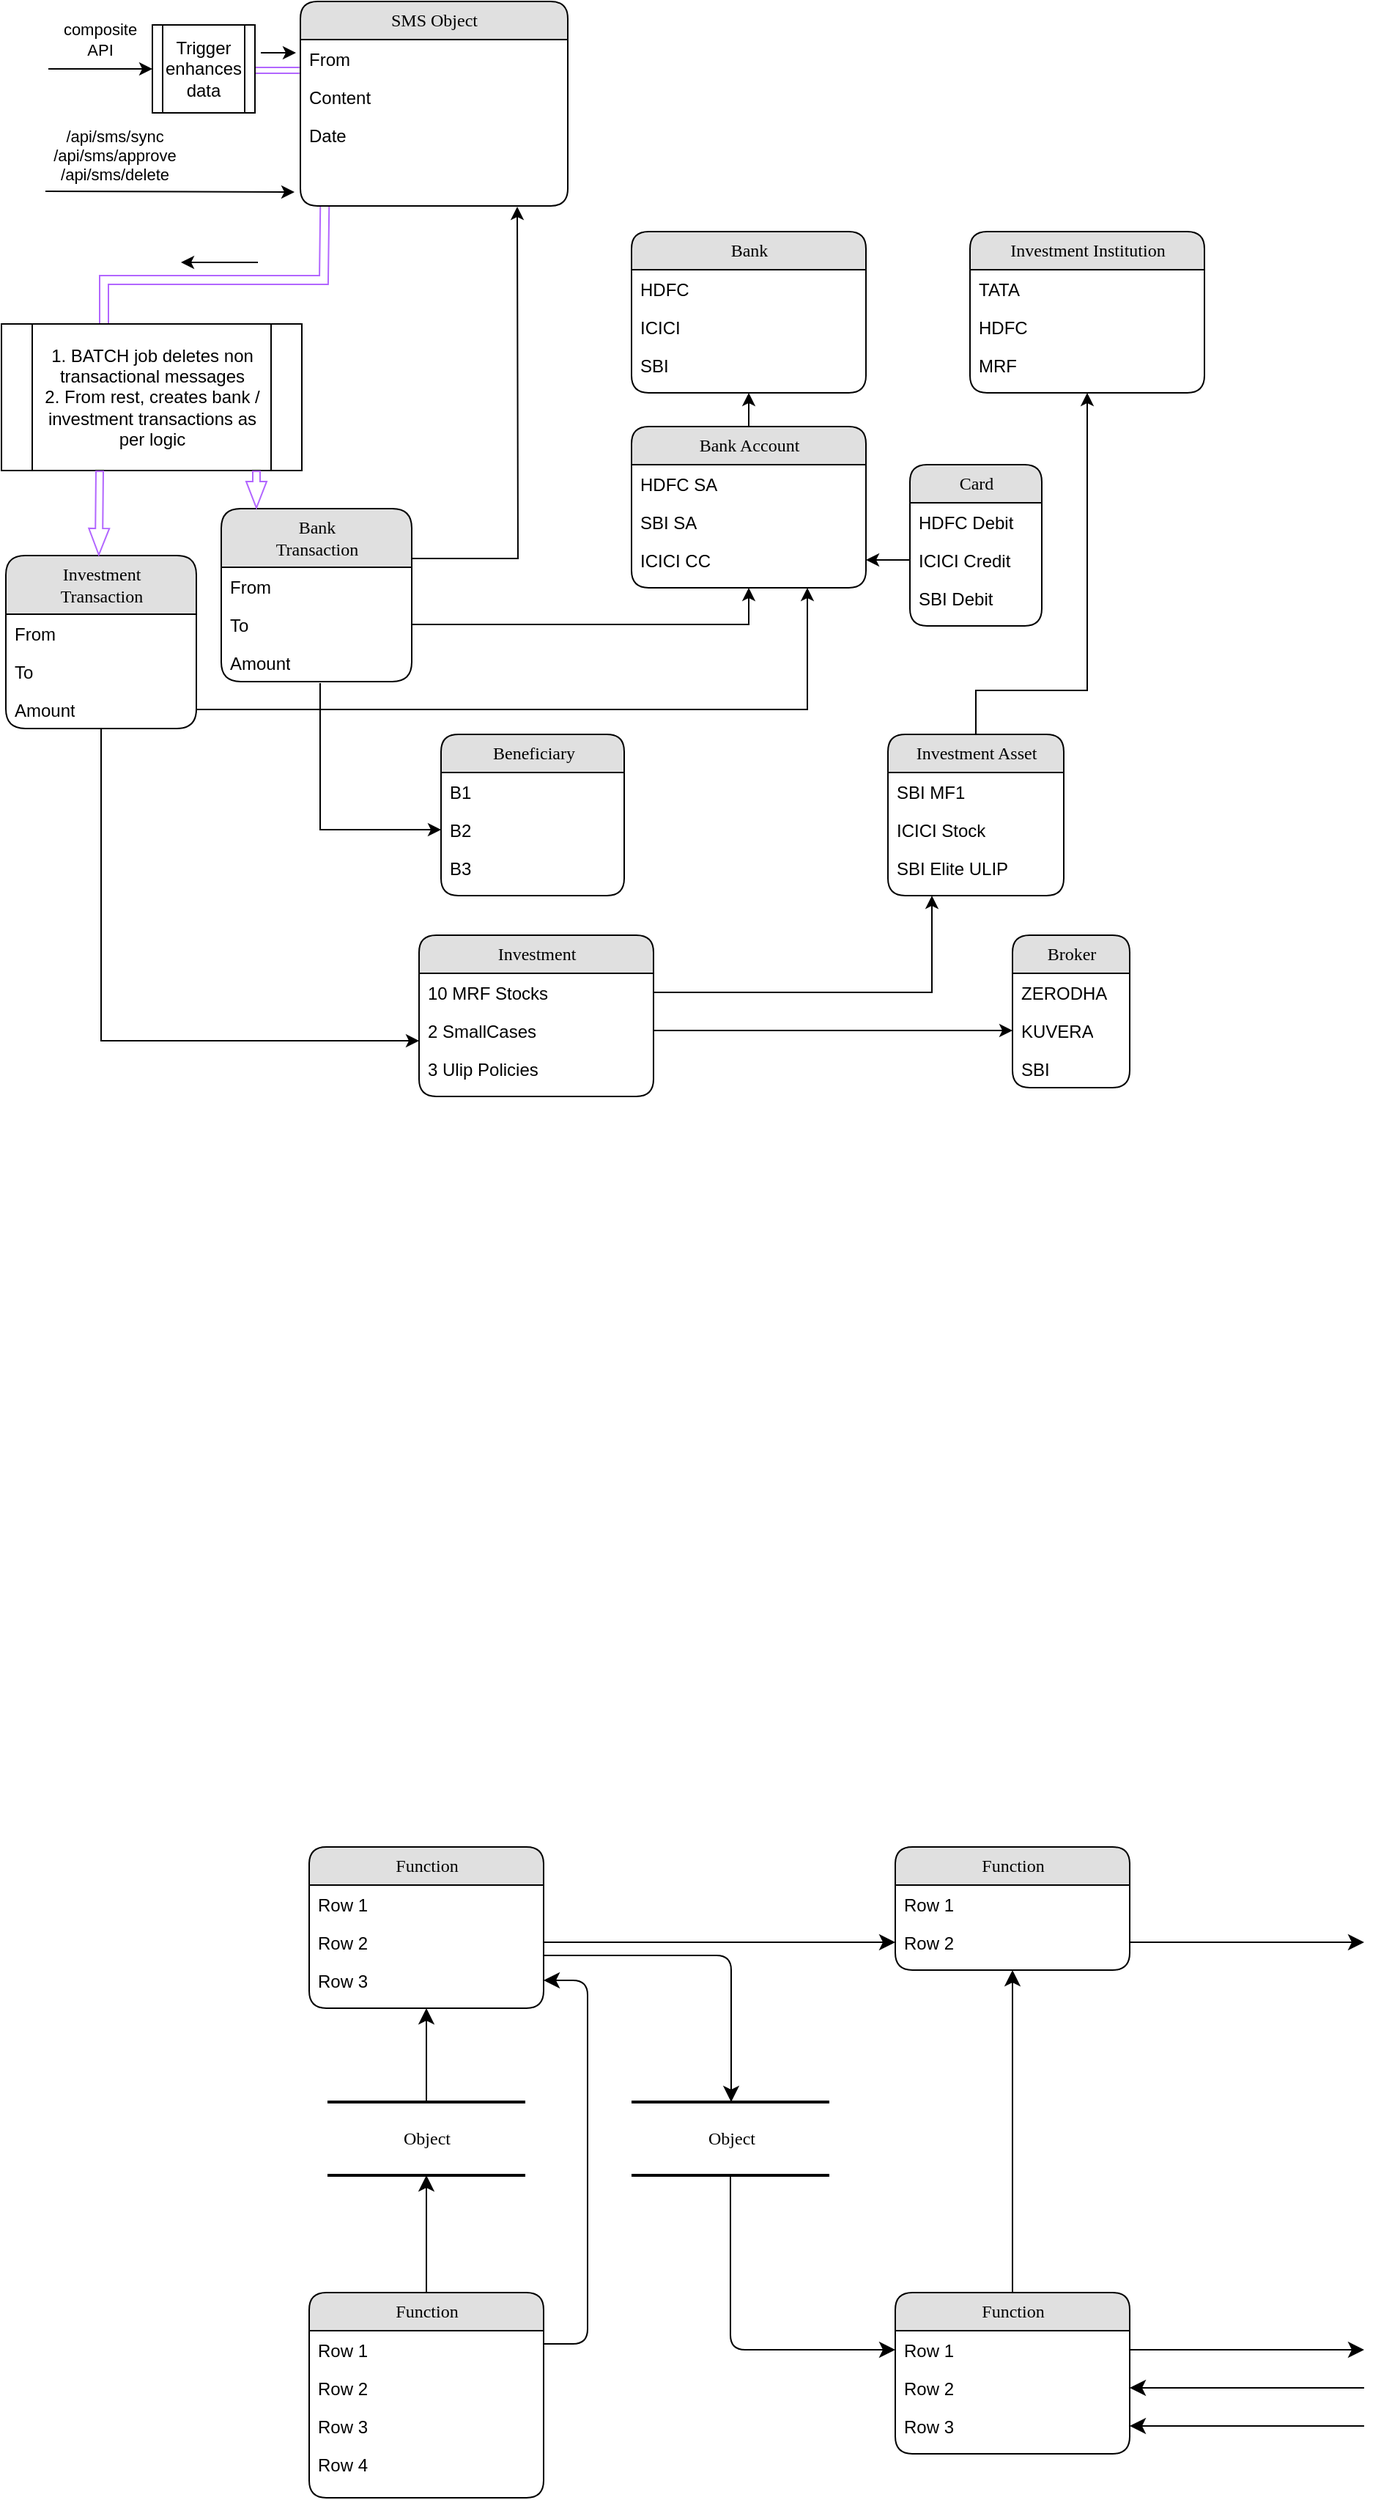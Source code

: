 <mxfile version="22.1.7" type="device">
  <diagram name="Page-1" id="5d7acffa-a066-3a61-03fe-96351882024d">
    <mxGraphModel dx="1224" dy="625" grid="1" gridSize="10" guides="1" tooltips="1" connect="1" arrows="1" fold="1" page="1" pageScale="1" pageWidth="1100" pageHeight="850" background="#ffffff" math="0" shadow="0">
      <root>
        <mxCell id="0" />
        <mxCell id="1" parent="0" />
        <mxCell id="iG0lYLwLttLxc5_DRKWT-258" style="edgeStyle=orthogonalEdgeStyle;rounded=0;orthogonalLoop=1;jettySize=auto;html=1;exitX=1.004;exitY=-0.231;exitDx=0;exitDy=0;exitPerimeter=0;" edge="1" parent="1" source="iG0lYLwLttLxc5_DRKWT-267">
          <mxGeometry relative="1" as="geometry">
            <mxPoint x="362" y="200" as="targetPoint" />
            <mxPoint x="267.5" y="420" as="sourcePoint" />
          </mxGeometry>
        </mxCell>
        <mxCell id="iG0lYLwLttLxc5_DRKWT-256" style="edgeStyle=orthogonalEdgeStyle;rounded=0;orthogonalLoop=1;jettySize=auto;html=1;exitX=0.5;exitY=0;exitDx=0;exitDy=0;entryX=0.5;entryY=1;entryDx=0;entryDy=0;" edge="1" parent="1" source="iG0lYLwLttLxc5_DRKWT-13" target="iG0lYLwLttLxc5_DRKWT-147">
          <mxGeometry relative="1" as="geometry">
            <Array as="points">
              <mxPoint x="675" y="530" />
              <mxPoint x="751" y="530" />
            </Array>
          </mxGeometry>
        </mxCell>
        <mxCell id="iG0lYLwLttLxc5_DRKWT-13" value="Investment Asset" style="swimlane;html=1;fontStyle=0;childLayout=stackLayout;horizontal=1;startSize=26;fillColor=#e0e0e0;horizontalStack=0;resizeParent=1;resizeLast=0;collapsible=1;marginBottom=0;swimlaneFillColor=#ffffff;align=center;rounded=1;shadow=0;comic=0;labelBackgroundColor=none;strokeWidth=1;fontFamily=Verdana;fontSize=12" vertex="1" parent="1">
          <mxGeometry x="615" y="560" width="120" height="110" as="geometry" />
        </mxCell>
        <mxCell id="iG0lYLwLttLxc5_DRKWT-14" value="SBI MF1" style="text;html=1;strokeColor=none;fillColor=none;spacingLeft=4;spacingRight=4;whiteSpace=wrap;overflow=hidden;rotatable=0;points=[[0,0.5],[1,0.5]];portConstraint=eastwest;" vertex="1" parent="iG0lYLwLttLxc5_DRKWT-13">
          <mxGeometry y="26" width="120" height="26" as="geometry" />
        </mxCell>
        <mxCell id="iG0lYLwLttLxc5_DRKWT-15" value="ICICI Stock" style="text;html=1;strokeColor=none;fillColor=none;spacingLeft=4;spacingRight=4;whiteSpace=wrap;overflow=hidden;rotatable=0;points=[[0,0.5],[1,0.5]];portConstraint=eastwest;" vertex="1" parent="iG0lYLwLttLxc5_DRKWT-13">
          <mxGeometry y="52" width="120" height="26" as="geometry" />
        </mxCell>
        <mxCell id="iG0lYLwLttLxc5_DRKWT-16" value="SBI Elite ULIP" style="text;html=1;strokeColor=none;fillColor=none;spacingLeft=4;spacingRight=4;whiteSpace=wrap;overflow=hidden;rotatable=0;points=[[0,0.5],[1,0.5]];portConstraint=eastwest;" vertex="1" parent="iG0lYLwLttLxc5_DRKWT-13">
          <mxGeometry y="78" width="120" height="26" as="geometry" />
        </mxCell>
        <mxCell id="iG0lYLwLttLxc5_DRKWT-17" value="Object" style="html=1;rounded=0;shadow=0;comic=0;labelBackgroundColor=none;strokeWidth=2;fontFamily=Verdana;fontSize=12;align=center;shape=mxgraph.ios7ui.horLines;" vertex="1" parent="1">
          <mxGeometry x="232.5" y="1493" width="135" height="50" as="geometry" />
        </mxCell>
        <mxCell id="iG0lYLwLttLxc5_DRKWT-18" value="Function" style="swimlane;html=1;fontStyle=0;childLayout=stackLayout;horizontal=1;startSize=26;fillColor=#e0e0e0;horizontalStack=0;resizeParent=1;resizeLast=0;collapsible=1;marginBottom=0;swimlaneFillColor=#ffffff;align=center;rounded=1;shadow=0;comic=0;labelBackgroundColor=none;strokeWidth=1;fontFamily=Verdana;fontSize=12" vertex="1" parent="1">
          <mxGeometry x="220" y="1319" width="160" height="110" as="geometry" />
        </mxCell>
        <mxCell id="iG0lYLwLttLxc5_DRKWT-19" value="Row 1" style="text;html=1;strokeColor=none;fillColor=none;spacingLeft=4;spacingRight=4;whiteSpace=wrap;overflow=hidden;rotatable=0;points=[[0,0.5],[1,0.5]];portConstraint=eastwest;" vertex="1" parent="iG0lYLwLttLxc5_DRKWT-18">
          <mxGeometry y="26" width="160" height="26" as="geometry" />
        </mxCell>
        <mxCell id="iG0lYLwLttLxc5_DRKWT-20" value="Row 2" style="text;html=1;strokeColor=none;fillColor=none;spacingLeft=4;spacingRight=4;whiteSpace=wrap;overflow=hidden;rotatable=0;points=[[0,0.5],[1,0.5]];portConstraint=eastwest;" vertex="1" parent="iG0lYLwLttLxc5_DRKWT-18">
          <mxGeometry y="52" width="160" height="26" as="geometry" />
        </mxCell>
        <mxCell id="iG0lYLwLttLxc5_DRKWT-21" value="Row 3" style="text;html=1;strokeColor=none;fillColor=none;spacingLeft=4;spacingRight=4;whiteSpace=wrap;overflow=hidden;rotatable=0;points=[[0,0.5],[1,0.5]];portConstraint=eastwest;" vertex="1" parent="iG0lYLwLttLxc5_DRKWT-18">
          <mxGeometry y="78" width="160" height="26" as="geometry" />
        </mxCell>
        <mxCell id="iG0lYLwLttLxc5_DRKWT-22" value="Function" style="swimlane;html=1;fontStyle=0;childLayout=stackLayout;horizontal=1;startSize=26;fillColor=#e0e0e0;horizontalStack=0;resizeParent=1;resizeLast=0;collapsible=1;marginBottom=0;swimlaneFillColor=#ffffff;align=center;rounded=1;shadow=0;comic=0;labelBackgroundColor=none;strokeWidth=1;fontFamily=Verdana;fontSize=12" vertex="1" parent="1">
          <mxGeometry x="220" y="1623" width="160" height="140" as="geometry" />
        </mxCell>
        <mxCell id="iG0lYLwLttLxc5_DRKWT-23" value="Row 1" style="text;html=1;strokeColor=none;fillColor=none;spacingLeft=4;spacingRight=4;whiteSpace=wrap;overflow=hidden;rotatable=0;points=[[0,0.5],[1,0.5]];portConstraint=eastwest;" vertex="1" parent="iG0lYLwLttLxc5_DRKWT-22">
          <mxGeometry y="26" width="160" height="26" as="geometry" />
        </mxCell>
        <mxCell id="iG0lYLwLttLxc5_DRKWT-24" value="Row 2" style="text;html=1;strokeColor=none;fillColor=none;spacingLeft=4;spacingRight=4;whiteSpace=wrap;overflow=hidden;rotatable=0;points=[[0,0.5],[1,0.5]];portConstraint=eastwest;" vertex="1" parent="iG0lYLwLttLxc5_DRKWT-22">
          <mxGeometry y="52" width="160" height="26" as="geometry" />
        </mxCell>
        <mxCell id="iG0lYLwLttLxc5_DRKWT-25" value="Row 3" style="text;html=1;strokeColor=none;fillColor=none;spacingLeft=4;spacingRight=4;whiteSpace=wrap;overflow=hidden;rotatable=0;points=[[0,0.5],[1,0.5]];portConstraint=eastwest;" vertex="1" parent="iG0lYLwLttLxc5_DRKWT-22">
          <mxGeometry y="78" width="160" height="26" as="geometry" />
        </mxCell>
        <mxCell id="iG0lYLwLttLxc5_DRKWT-26" value="Row 4" style="text;html=1;strokeColor=none;fillColor=none;spacingLeft=4;spacingRight=4;whiteSpace=wrap;overflow=hidden;rotatable=0;points=[[0,0.5],[1,0.5]];portConstraint=eastwest;" vertex="1" parent="iG0lYLwLttLxc5_DRKWT-22">
          <mxGeometry y="104" width="160" height="26" as="geometry" />
        </mxCell>
        <mxCell id="iG0lYLwLttLxc5_DRKWT-27" value="Function" style="swimlane;html=1;fontStyle=0;childLayout=stackLayout;horizontal=1;startSize=26;fillColor=#e0e0e0;horizontalStack=0;resizeParent=1;resizeLast=0;collapsible=1;marginBottom=0;swimlaneFillColor=#ffffff;align=center;rounded=1;shadow=0;comic=0;labelBackgroundColor=none;strokeWidth=1;fontFamily=Verdana;fontSize=12" vertex="1" parent="1">
          <mxGeometry x="620" y="1319" width="160" height="84" as="geometry" />
        </mxCell>
        <mxCell id="iG0lYLwLttLxc5_DRKWT-28" value="Row 1" style="text;html=1;strokeColor=none;fillColor=none;spacingLeft=4;spacingRight=4;whiteSpace=wrap;overflow=hidden;rotatable=0;points=[[0,0.5],[1,0.5]];portConstraint=eastwest;" vertex="1" parent="iG0lYLwLttLxc5_DRKWT-27">
          <mxGeometry y="26" width="160" height="26" as="geometry" />
        </mxCell>
        <mxCell id="iG0lYLwLttLxc5_DRKWT-29" value="Row 2" style="text;html=1;strokeColor=none;fillColor=none;spacingLeft=4;spacingRight=4;whiteSpace=wrap;overflow=hidden;rotatable=0;points=[[0,0.5],[1,0.5]];portConstraint=eastwest;" vertex="1" parent="iG0lYLwLttLxc5_DRKWT-27">
          <mxGeometry y="52" width="160" height="26" as="geometry" />
        </mxCell>
        <mxCell id="iG0lYLwLttLxc5_DRKWT-30" value="Function" style="swimlane;html=1;fontStyle=0;childLayout=stackLayout;horizontal=1;startSize=26;fillColor=#e0e0e0;horizontalStack=0;resizeParent=1;resizeLast=0;collapsible=1;marginBottom=0;swimlaneFillColor=#ffffff;align=center;rounded=1;shadow=0;comic=0;labelBackgroundColor=none;strokeWidth=1;fontFamily=Verdana;fontSize=12" vertex="1" parent="1">
          <mxGeometry x="620" y="1623" width="160" height="110" as="geometry" />
        </mxCell>
        <mxCell id="iG0lYLwLttLxc5_DRKWT-31" value="Row 1" style="text;html=1;strokeColor=none;fillColor=none;spacingLeft=4;spacingRight=4;whiteSpace=wrap;overflow=hidden;rotatable=0;points=[[0,0.5],[1,0.5]];portConstraint=eastwest;" vertex="1" parent="iG0lYLwLttLxc5_DRKWT-30">
          <mxGeometry y="26" width="160" height="26" as="geometry" />
        </mxCell>
        <mxCell id="iG0lYLwLttLxc5_DRKWT-32" value="Row 2" style="text;html=1;strokeColor=none;fillColor=none;spacingLeft=4;spacingRight=4;whiteSpace=wrap;overflow=hidden;rotatable=0;points=[[0,0.5],[1,0.5]];portConstraint=eastwest;" vertex="1" parent="iG0lYLwLttLxc5_DRKWT-30">
          <mxGeometry y="52" width="160" height="26" as="geometry" />
        </mxCell>
        <mxCell id="iG0lYLwLttLxc5_DRKWT-33" value="Row 3" style="text;html=1;strokeColor=none;fillColor=none;spacingLeft=4;spacingRight=4;whiteSpace=wrap;overflow=hidden;rotatable=0;points=[[0,0.5],[1,0.5]];portConstraint=eastwest;" vertex="1" parent="iG0lYLwLttLxc5_DRKWT-30">
          <mxGeometry y="78" width="160" height="26" as="geometry" />
        </mxCell>
        <mxCell id="iG0lYLwLttLxc5_DRKWT-34" value="Object" style="html=1;rounded=0;shadow=0;comic=0;labelBackgroundColor=none;strokeWidth=2;fontFamily=Verdana;fontSize=12;align=center;shape=mxgraph.ios7ui.horLines;" vertex="1" parent="1">
          <mxGeometry x="440" y="1493" width="135" height="50" as="geometry" />
        </mxCell>
        <mxCell id="iG0lYLwLttLxc5_DRKWT-35" style="edgeStyle=none;html=1;labelBackgroundColor=none;startFill=0;startSize=8;endFill=1;endSize=8;fontFamily=Verdana;fontSize=12;" edge="1" parent="1" source="iG0lYLwLttLxc5_DRKWT-22" target="iG0lYLwLttLxc5_DRKWT-17">
          <mxGeometry relative="1" as="geometry" />
        </mxCell>
        <mxCell id="iG0lYLwLttLxc5_DRKWT-36" style="edgeStyle=none;html=1;labelBackgroundColor=none;startFill=0;startSize=8;endFill=1;endSize=8;fontFamily=Verdana;fontSize=12;" edge="1" parent="1" source="iG0lYLwLttLxc5_DRKWT-17" target="iG0lYLwLttLxc5_DRKWT-18">
          <mxGeometry relative="1" as="geometry" />
        </mxCell>
        <mxCell id="iG0lYLwLttLxc5_DRKWT-37" style="edgeStyle=orthogonalEdgeStyle;html=1;labelBackgroundColor=none;startFill=0;startSize=8;endFill=1;endSize=8;fontFamily=Verdana;fontSize=12;exitX=1;exitY=0.25;entryX=1;entryY=0.5;" edge="1" parent="1" source="iG0lYLwLttLxc5_DRKWT-22" target="iG0lYLwLttLxc5_DRKWT-21">
          <mxGeometry relative="1" as="geometry">
            <Array as="points">
              <mxPoint x="410" y="1658" />
              <mxPoint x="410" y="1410" />
            </Array>
          </mxGeometry>
        </mxCell>
        <mxCell id="iG0lYLwLttLxc5_DRKWT-38" value="" style="edgeStyle=orthogonalEdgeStyle;html=1;labelBackgroundColor=none;startFill=0;startSize=8;endFill=1;endSize=8;fontFamily=Verdana;fontSize=12;" edge="1" parent="1" source="iG0lYLwLttLxc5_DRKWT-34" target="iG0lYLwLttLxc5_DRKWT-31">
          <mxGeometry x="-0.134" y="32" relative="1" as="geometry">
            <mxPoint as="offset" />
          </mxGeometry>
        </mxCell>
        <mxCell id="iG0lYLwLttLxc5_DRKWT-39" style="edgeStyle=orthogonalEdgeStyle;html=1;labelBackgroundColor=none;startFill=0;startSize=8;endFill=1;endSize=8;fontFamily=Verdana;fontSize=12;" edge="1" parent="1" source="iG0lYLwLttLxc5_DRKWT-18" target="iG0lYLwLttLxc5_DRKWT-34">
          <mxGeometry relative="1" as="geometry">
            <Array as="points">
              <mxPoint x="508" y="1393" />
            </Array>
          </mxGeometry>
        </mxCell>
        <mxCell id="iG0lYLwLttLxc5_DRKWT-40" style="edgeStyle=orthogonalEdgeStyle;html=1;labelBackgroundColor=none;startFill=0;startSize=8;endFill=1;endSize=8;fontFamily=Verdana;fontSize=12;" edge="1" parent="1" source="iG0lYLwLttLxc5_DRKWT-30" target="iG0lYLwLttLxc5_DRKWT-27">
          <mxGeometry relative="1" as="geometry" />
        </mxCell>
        <mxCell id="iG0lYLwLttLxc5_DRKWT-41" style="edgeStyle=orthogonalEdgeStyle;html=1;exitX=1;exitY=0.5;entryX=0;entryY=0.5;labelBackgroundColor=none;startFill=0;startSize=8;endFill=1;endSize=8;fontFamily=Verdana;fontSize=12;" edge="1" parent="1" source="iG0lYLwLttLxc5_DRKWT-20" target="iG0lYLwLttLxc5_DRKWT-29">
          <mxGeometry relative="1" as="geometry">
            <Array as="points" />
          </mxGeometry>
        </mxCell>
        <mxCell id="iG0lYLwLttLxc5_DRKWT-42" style="edgeStyle=orthogonalEdgeStyle;html=1;labelBackgroundColor=none;startFill=0;startSize=8;endFill=1;endSize=8;fontFamily=Verdana;fontSize=12;" edge="1" parent="1" source="iG0lYLwLttLxc5_DRKWT-29">
          <mxGeometry relative="1" as="geometry">
            <mxPoint x="940" y="1384" as="targetPoint" />
          </mxGeometry>
        </mxCell>
        <mxCell id="iG0lYLwLttLxc5_DRKWT-43" style="edgeStyle=orthogonalEdgeStyle;html=1;exitX=1;exitY=0.5;labelBackgroundColor=none;startFill=0;startSize=8;endFill=1;endSize=8;fontFamily=Verdana;fontSize=12;" edge="1" parent="1" source="iG0lYLwLttLxc5_DRKWT-31">
          <mxGeometry relative="1" as="geometry">
            <mxPoint x="940" y="1662" as="targetPoint" />
          </mxGeometry>
        </mxCell>
        <mxCell id="iG0lYLwLttLxc5_DRKWT-44" style="edgeStyle=orthogonalEdgeStyle;html=1;labelBackgroundColor=none;startFill=0;startSize=8;endFill=1;endSize=8;fontFamily=Verdana;fontSize=12;entryX=1;entryY=0.5;" edge="1" parent="1" target="iG0lYLwLttLxc5_DRKWT-32">
          <mxGeometry relative="1" as="geometry">
            <mxPoint x="950" y="1672" as="targetPoint" />
            <mxPoint x="940" y="1688" as="sourcePoint" />
            <Array as="points">
              <mxPoint x="940" y="1688" />
            </Array>
          </mxGeometry>
        </mxCell>
        <mxCell id="iG0lYLwLttLxc5_DRKWT-45" style="edgeStyle=orthogonalEdgeStyle;html=1;labelBackgroundColor=none;startFill=0;startSize=8;endFill=1;endSize=8;fontFamily=Verdana;fontSize=12;entryX=1;entryY=0.5;" edge="1" parent="1" target="iG0lYLwLttLxc5_DRKWT-33">
          <mxGeometry relative="1" as="geometry">
            <mxPoint x="790.19" y="1698.095" as="targetPoint" />
            <mxPoint x="940" y="1714" as="sourcePoint" />
            <Array as="points">
              <mxPoint x="860" y="1714" />
              <mxPoint x="860" y="1714" />
            </Array>
          </mxGeometry>
        </mxCell>
        <mxCell id="iG0lYLwLttLxc5_DRKWT-100" style="edgeStyle=orthogonalEdgeStyle;rounded=0;orthogonalLoop=1;jettySize=auto;html=1;exitX=0.5;exitY=0;exitDx=0;exitDy=0;entryX=0.5;entryY=1;entryDx=0;entryDy=0;" edge="1" parent="1" source="iG0lYLwLttLxc5_DRKWT-75" target="iG0lYLwLttLxc5_DRKWT-79">
          <mxGeometry relative="1" as="geometry">
            <mxPoint x="640" y="469" as="targetPoint" />
          </mxGeometry>
        </mxCell>
        <mxCell id="iG0lYLwLttLxc5_DRKWT-75" value="Bank Account" style="swimlane;html=1;fontStyle=0;childLayout=stackLayout;horizontal=1;startSize=26;fillColor=#e0e0e0;horizontalStack=0;resizeParent=1;resizeLast=0;collapsible=1;marginBottom=0;swimlaneFillColor=#ffffff;align=center;rounded=1;shadow=0;comic=0;labelBackgroundColor=none;strokeWidth=1;fontFamily=Verdana;fontSize=12" vertex="1" parent="1">
          <mxGeometry x="440" y="350" width="160" height="110" as="geometry" />
        </mxCell>
        <mxCell id="iG0lYLwLttLxc5_DRKWT-76" value="HDFC SA" style="text;html=1;strokeColor=none;fillColor=none;spacingLeft=4;spacingRight=4;whiteSpace=wrap;overflow=hidden;rotatable=0;points=[[0,0.5],[1,0.5]];portConstraint=eastwest;" vertex="1" parent="iG0lYLwLttLxc5_DRKWT-75">
          <mxGeometry y="26" width="160" height="26" as="geometry" />
        </mxCell>
        <mxCell id="iG0lYLwLttLxc5_DRKWT-77" value="SBI SA" style="text;html=1;strokeColor=none;fillColor=none;spacingLeft=4;spacingRight=4;whiteSpace=wrap;overflow=hidden;rotatable=0;points=[[0,0.5],[1,0.5]];portConstraint=eastwest;" vertex="1" parent="iG0lYLwLttLxc5_DRKWT-75">
          <mxGeometry y="52" width="160" height="26" as="geometry" />
        </mxCell>
        <mxCell id="iG0lYLwLttLxc5_DRKWT-78" value="ICICI CC" style="text;html=1;strokeColor=none;fillColor=none;spacingLeft=4;spacingRight=4;whiteSpace=wrap;overflow=hidden;rotatable=0;points=[[0,0.5],[1,0.5]];portConstraint=eastwest;" vertex="1" parent="iG0lYLwLttLxc5_DRKWT-75">
          <mxGeometry y="78" width="160" height="26" as="geometry" />
        </mxCell>
        <mxCell id="iG0lYLwLttLxc5_DRKWT-79" value="Bank" style="swimlane;html=1;fontStyle=0;childLayout=stackLayout;horizontal=1;startSize=26;fillColor=#e0e0e0;horizontalStack=0;resizeParent=1;resizeLast=0;collapsible=1;marginBottom=0;swimlaneFillColor=#ffffff;align=center;rounded=1;shadow=0;comic=0;labelBackgroundColor=none;strokeWidth=1;fontFamily=Verdana;fontSize=12" vertex="1" parent="1">
          <mxGeometry x="440" y="217" width="160" height="110" as="geometry" />
        </mxCell>
        <mxCell id="iG0lYLwLttLxc5_DRKWT-80" value="HDFC" style="text;html=1;strokeColor=none;fillColor=none;spacingLeft=4;spacingRight=4;whiteSpace=wrap;overflow=hidden;rotatable=0;points=[[0,0.5],[1,0.5]];portConstraint=eastwest;" vertex="1" parent="iG0lYLwLttLxc5_DRKWT-79">
          <mxGeometry y="26" width="160" height="26" as="geometry" />
        </mxCell>
        <mxCell id="iG0lYLwLttLxc5_DRKWT-81" value="ICICI" style="text;html=1;strokeColor=none;fillColor=none;spacingLeft=4;spacingRight=4;whiteSpace=wrap;overflow=hidden;rotatable=0;points=[[0,0.5],[1,0.5]];portConstraint=eastwest;" vertex="1" parent="iG0lYLwLttLxc5_DRKWT-79">
          <mxGeometry y="52" width="160" height="26" as="geometry" />
        </mxCell>
        <mxCell id="iG0lYLwLttLxc5_DRKWT-82" value="SBI" style="text;html=1;strokeColor=none;fillColor=none;spacingLeft=4;spacingRight=4;whiteSpace=wrap;overflow=hidden;rotatable=0;points=[[0,0.5],[1,0.5]];portConstraint=eastwest;" vertex="1" parent="iG0lYLwLttLxc5_DRKWT-79">
          <mxGeometry y="78" width="160" height="26" as="geometry" />
        </mxCell>
        <mxCell id="iG0lYLwLttLxc5_DRKWT-88" value="Card" style="swimlane;html=1;fontStyle=0;childLayout=stackLayout;horizontal=1;startSize=26;fillColor=#e0e0e0;horizontalStack=0;resizeParent=1;resizeLast=0;collapsible=1;marginBottom=0;swimlaneFillColor=#ffffff;align=center;rounded=1;shadow=0;comic=0;labelBackgroundColor=none;strokeWidth=1;fontFamily=Verdana;fontSize=12" vertex="1" parent="1">
          <mxGeometry x="630" y="376" width="90" height="110" as="geometry" />
        </mxCell>
        <mxCell id="iG0lYLwLttLxc5_DRKWT-89" value="HDFC Debit" style="text;html=1;strokeColor=none;fillColor=none;spacingLeft=4;spacingRight=4;whiteSpace=wrap;overflow=hidden;rotatable=0;points=[[0,0.5],[1,0.5]];portConstraint=eastwest;" vertex="1" parent="iG0lYLwLttLxc5_DRKWT-88">
          <mxGeometry y="26" width="90" height="26" as="geometry" />
        </mxCell>
        <mxCell id="iG0lYLwLttLxc5_DRKWT-90" value="ICICI Credit" style="text;html=1;strokeColor=none;fillColor=none;spacingLeft=4;spacingRight=4;whiteSpace=wrap;overflow=hidden;rotatable=0;points=[[0,0.5],[1,0.5]];portConstraint=eastwest;" vertex="1" parent="iG0lYLwLttLxc5_DRKWT-88">
          <mxGeometry y="52" width="90" height="26" as="geometry" />
        </mxCell>
        <mxCell id="iG0lYLwLttLxc5_DRKWT-91" value="SBI Debit" style="text;html=1;strokeColor=none;fillColor=none;spacingLeft=4;spacingRight=4;whiteSpace=wrap;overflow=hidden;rotatable=0;points=[[0,0.5],[1,0.5]];portConstraint=eastwest;" vertex="1" parent="iG0lYLwLttLxc5_DRKWT-88">
          <mxGeometry y="78" width="90" height="26" as="geometry" />
        </mxCell>
        <mxCell id="iG0lYLwLttLxc5_DRKWT-104" value="Beneficiary" style="swimlane;html=1;fontStyle=0;childLayout=stackLayout;horizontal=1;startSize=26;fillColor=#e0e0e0;horizontalStack=0;resizeParent=1;resizeLast=0;collapsible=1;marginBottom=0;swimlaneFillColor=#ffffff;align=center;rounded=1;shadow=0;comic=0;labelBackgroundColor=none;strokeWidth=1;fontFamily=Verdana;fontSize=12" vertex="1" parent="1">
          <mxGeometry x="310" y="560" width="125" height="110" as="geometry" />
        </mxCell>
        <mxCell id="iG0lYLwLttLxc5_DRKWT-105" value="B1" style="text;html=1;strokeColor=none;fillColor=none;spacingLeft=4;spacingRight=4;whiteSpace=wrap;overflow=hidden;rotatable=0;points=[[0,0.5],[1,0.5]];portConstraint=eastwest;" vertex="1" parent="iG0lYLwLttLxc5_DRKWT-104">
          <mxGeometry y="26" width="125" height="26" as="geometry" />
        </mxCell>
        <mxCell id="iG0lYLwLttLxc5_DRKWT-106" value="B2" style="text;html=1;strokeColor=none;fillColor=none;spacingLeft=4;spacingRight=4;whiteSpace=wrap;overflow=hidden;rotatable=0;points=[[0,0.5],[1,0.5]];portConstraint=eastwest;" vertex="1" parent="iG0lYLwLttLxc5_DRKWT-104">
          <mxGeometry y="52" width="125" height="26" as="geometry" />
        </mxCell>
        <mxCell id="iG0lYLwLttLxc5_DRKWT-107" value="B3" style="text;html=1;strokeColor=none;fillColor=none;spacingLeft=4;spacingRight=4;whiteSpace=wrap;overflow=hidden;rotatable=0;points=[[0,0.5],[1,0.5]];portConstraint=eastwest;" vertex="1" parent="iG0lYLwLttLxc5_DRKWT-104">
          <mxGeometry y="78" width="125" height="26" as="geometry" />
        </mxCell>
        <mxCell id="iG0lYLwLttLxc5_DRKWT-135" value="Investment" style="swimlane;html=1;fontStyle=0;childLayout=stackLayout;horizontal=1;startSize=26;fillColor=#e0e0e0;horizontalStack=0;resizeParent=1;resizeLast=0;collapsible=1;marginBottom=0;swimlaneFillColor=#ffffff;align=center;rounded=1;shadow=0;comic=0;labelBackgroundColor=none;strokeWidth=1;fontFamily=Verdana;fontSize=12" vertex="1" parent="1">
          <mxGeometry x="295" y="697" width="160" height="110" as="geometry" />
        </mxCell>
        <mxCell id="iG0lYLwLttLxc5_DRKWT-136" value="10 MRF Stocks" style="text;html=1;strokeColor=none;fillColor=none;spacingLeft=4;spacingRight=4;whiteSpace=wrap;overflow=hidden;rotatable=0;points=[[0,0.5],[1,0.5]];portConstraint=eastwest;" vertex="1" parent="iG0lYLwLttLxc5_DRKWT-135">
          <mxGeometry y="26" width="160" height="26" as="geometry" />
        </mxCell>
        <mxCell id="iG0lYLwLttLxc5_DRKWT-137" value="2 SmallCases" style="text;html=1;strokeColor=none;fillColor=none;spacingLeft=4;spacingRight=4;whiteSpace=wrap;overflow=hidden;rotatable=0;points=[[0,0.5],[1,0.5]];portConstraint=eastwest;" vertex="1" parent="iG0lYLwLttLxc5_DRKWT-135">
          <mxGeometry y="52" width="160" height="26" as="geometry" />
        </mxCell>
        <mxCell id="iG0lYLwLttLxc5_DRKWT-138" value="3 Ulip Policies" style="text;html=1;strokeColor=none;fillColor=none;spacingLeft=4;spacingRight=4;whiteSpace=wrap;overflow=hidden;rotatable=0;points=[[0,0.5],[1,0.5]];portConstraint=eastwest;" vertex="1" parent="iG0lYLwLttLxc5_DRKWT-135">
          <mxGeometry y="78" width="160" height="26" as="geometry" />
        </mxCell>
        <mxCell id="iG0lYLwLttLxc5_DRKWT-147" value="Investment Institution" style="swimlane;html=1;fontStyle=0;childLayout=stackLayout;horizontal=1;startSize=26;fillColor=#e0e0e0;horizontalStack=0;resizeParent=1;resizeLast=0;collapsible=1;marginBottom=0;swimlaneFillColor=#ffffff;align=center;rounded=1;shadow=0;comic=0;labelBackgroundColor=none;strokeWidth=1;fontFamily=Verdana;fontSize=12" vertex="1" parent="1">
          <mxGeometry x="671" y="217" width="160" height="110" as="geometry" />
        </mxCell>
        <mxCell id="iG0lYLwLttLxc5_DRKWT-148" value="TATA" style="text;html=1;strokeColor=none;fillColor=none;spacingLeft=4;spacingRight=4;whiteSpace=wrap;overflow=hidden;rotatable=0;points=[[0,0.5],[1,0.5]];portConstraint=eastwest;" vertex="1" parent="iG0lYLwLttLxc5_DRKWT-147">
          <mxGeometry y="26" width="160" height="26" as="geometry" />
        </mxCell>
        <mxCell id="iG0lYLwLttLxc5_DRKWT-149" value="HDFC" style="text;html=1;strokeColor=none;fillColor=none;spacingLeft=4;spacingRight=4;whiteSpace=wrap;overflow=hidden;rotatable=0;points=[[0,0.5],[1,0.5]];portConstraint=eastwest;" vertex="1" parent="iG0lYLwLttLxc5_DRKWT-147">
          <mxGeometry y="52" width="160" height="26" as="geometry" />
        </mxCell>
        <mxCell id="iG0lYLwLttLxc5_DRKWT-150" value="MRF" style="text;html=1;strokeColor=none;fillColor=none;spacingLeft=4;spacingRight=4;whiteSpace=wrap;overflow=hidden;rotatable=0;points=[[0,0.5],[1,0.5]];portConstraint=eastwest;" vertex="1" parent="iG0lYLwLttLxc5_DRKWT-147">
          <mxGeometry y="78" width="160" height="26" as="geometry" />
        </mxCell>
        <mxCell id="iG0lYLwLttLxc5_DRKWT-151" value="Broker" style="swimlane;html=1;fontStyle=0;childLayout=stackLayout;horizontal=1;startSize=26;fillColor=#e0e0e0;horizontalStack=0;resizeParent=1;resizeLast=0;collapsible=1;marginBottom=0;swimlaneFillColor=#ffffff;align=center;rounded=1;shadow=0;comic=0;labelBackgroundColor=none;strokeWidth=1;fontFamily=Verdana;fontSize=12" vertex="1" parent="1">
          <mxGeometry x="700" y="697" width="80" height="104" as="geometry" />
        </mxCell>
        <mxCell id="iG0lYLwLttLxc5_DRKWT-152" value="ZERODHA" style="text;html=1;strokeColor=none;fillColor=none;spacingLeft=4;spacingRight=4;whiteSpace=wrap;overflow=hidden;rotatable=0;points=[[0,0.5],[1,0.5]];portConstraint=eastwest;" vertex="1" parent="iG0lYLwLttLxc5_DRKWT-151">
          <mxGeometry y="26" width="80" height="26" as="geometry" />
        </mxCell>
        <mxCell id="iG0lYLwLttLxc5_DRKWT-153" value="KUVERA" style="text;html=1;strokeColor=none;fillColor=none;spacingLeft=4;spacingRight=4;whiteSpace=wrap;overflow=hidden;rotatable=0;points=[[0,0.5],[1,0.5]];portConstraint=eastwest;" vertex="1" parent="iG0lYLwLttLxc5_DRKWT-151">
          <mxGeometry y="52" width="80" height="26" as="geometry" />
        </mxCell>
        <mxCell id="iG0lYLwLttLxc5_DRKWT-154" value="SBI" style="text;html=1;strokeColor=none;fillColor=none;spacingLeft=4;spacingRight=4;whiteSpace=wrap;overflow=hidden;rotatable=0;points=[[0,0.5],[1,0.5]];portConstraint=eastwest;" vertex="1" parent="iG0lYLwLttLxc5_DRKWT-151">
          <mxGeometry y="78" width="80" height="26" as="geometry" />
        </mxCell>
        <mxCell id="iG0lYLwLttLxc5_DRKWT-209" value="" style="shape=link;html=1;rounded=0;entryX=0.25;entryY=1;entryDx=0;entryDy=0;width=6;strokeColor=#B266FF;" edge="1" parent="1">
          <mxGeometry width="100" relative="1" as="geometry">
            <mxPoint x="80" y="280" as="sourcePoint" />
            <mxPoint x="230.625" y="199.5" as="targetPoint" />
            <Array as="points">
              <mxPoint x="80" y="250" />
              <mxPoint x="230" y="250" />
            </Array>
          </mxGeometry>
        </mxCell>
        <mxCell id="iG0lYLwLttLxc5_DRKWT-197" value="Investment &lt;br&gt;Transaction" style="swimlane;html=1;fontStyle=0;childLayout=stackLayout;horizontal=1;startSize=40;fillColor=#e0e0e0;horizontalStack=0;resizeParent=1;resizeLast=0;collapsible=1;marginBottom=0;swimlaneFillColor=#ffffff;align=center;rounded=1;shadow=0;comic=0;labelBackgroundColor=none;strokeWidth=1;fontFamily=Verdana;fontSize=12;arcSize=11;" vertex="1" parent="1">
          <mxGeometry x="13" y="438" width="130" height="118" as="geometry" />
        </mxCell>
        <mxCell id="iG0lYLwLttLxc5_DRKWT-198" value="From" style="text;html=1;strokeColor=none;fillColor=none;spacingLeft=4;spacingRight=4;whiteSpace=wrap;overflow=hidden;rotatable=0;points=[[0,0.5],[1,0.5]];portConstraint=eastwest;" vertex="1" parent="iG0lYLwLttLxc5_DRKWT-197">
          <mxGeometry y="40" width="130" height="26" as="geometry" />
        </mxCell>
        <mxCell id="iG0lYLwLttLxc5_DRKWT-199" value="To" style="text;html=1;strokeColor=none;fillColor=none;spacingLeft=4;spacingRight=4;whiteSpace=wrap;overflow=hidden;rotatable=0;points=[[0,0.5],[1,0.5]];portConstraint=eastwest;" vertex="1" parent="iG0lYLwLttLxc5_DRKWT-197">
          <mxGeometry y="66" width="130" height="26" as="geometry" />
        </mxCell>
        <mxCell id="iG0lYLwLttLxc5_DRKWT-200" value="Amount" style="text;html=1;strokeColor=none;fillColor=none;spacingLeft=4;spacingRight=4;whiteSpace=wrap;overflow=hidden;rotatable=0;points=[[0,0.5],[1,0.5]];portConstraint=eastwest;" vertex="1" parent="iG0lYLwLttLxc5_DRKWT-197">
          <mxGeometry y="92" width="130" height="26" as="geometry" />
        </mxCell>
        <mxCell id="iG0lYLwLttLxc5_DRKWT-216" value="" style="endArrow=classic;html=1;rounded=0;" edge="1" parent="1">
          <mxGeometry width="50" height="50" relative="1" as="geometry">
            <mxPoint x="185" y="238" as="sourcePoint" />
            <mxPoint x="132.5" y="238" as="targetPoint" />
          </mxGeometry>
        </mxCell>
        <mxCell id="iG0lYLwLttLxc5_DRKWT-218" value="" style="endArrow=classic;html=1;rounded=0;" edge="1" parent="1">
          <mxGeometry width="50" height="50" relative="1" as="geometry">
            <mxPoint x="187" y="95" as="sourcePoint" />
            <mxPoint x="211" y="95" as="targetPoint" />
          </mxGeometry>
        </mxCell>
        <mxCell id="iG0lYLwLttLxc5_DRKWT-221" value="SMS Object" style="swimlane;html=1;fontStyle=0;childLayout=stackLayout;horizontal=1;startSize=26;fillColor=#e0e0e0;horizontalStack=0;resizeParent=1;resizeLast=0;collapsible=1;marginBottom=0;swimlaneFillColor=#ffffff;align=center;rounded=1;shadow=0;comic=0;labelBackgroundColor=none;strokeWidth=1;fontFamily=Verdana;fontSize=12" vertex="1" parent="1">
          <mxGeometry x="214" y="60" width="182.5" height="139.5" as="geometry" />
        </mxCell>
        <mxCell id="iG0lYLwLttLxc5_DRKWT-223" value="From" style="text;html=1;strokeColor=none;fillColor=none;spacingLeft=4;spacingRight=4;whiteSpace=wrap;overflow=hidden;rotatable=0;points=[[0,0.5],[1,0.5]];portConstraint=eastwest;" vertex="1" parent="iG0lYLwLttLxc5_DRKWT-221">
          <mxGeometry y="26" width="182.5" height="26" as="geometry" />
        </mxCell>
        <mxCell id="iG0lYLwLttLxc5_DRKWT-222" value="Content" style="text;html=1;strokeColor=none;fillColor=none;spacingLeft=4;spacingRight=4;whiteSpace=wrap;overflow=hidden;rotatable=0;points=[[0,0.5],[1,0.5]];portConstraint=eastwest;" vertex="1" parent="iG0lYLwLttLxc5_DRKWT-221">
          <mxGeometry y="52" width="182.5" height="26" as="geometry" />
        </mxCell>
        <mxCell id="iG0lYLwLttLxc5_DRKWT-224" value="Date" style="text;html=1;strokeColor=none;fillColor=none;spacingLeft=4;spacingRight=4;whiteSpace=wrap;overflow=hidden;rotatable=0;points=[[0,0.5],[1,0.5]];portConstraint=eastwest;" vertex="1" parent="iG0lYLwLttLxc5_DRKWT-221">
          <mxGeometry y="78" width="182.5" height="26" as="geometry" />
        </mxCell>
        <mxCell id="iG0lYLwLttLxc5_DRKWT-228" value="" style="shape=link;html=1;rounded=0;entryX=-0.009;entryY=-0.096;entryDx=0;entryDy=0;exitX=1;exitY=0.5;exitDx=0;exitDy=0;entryPerimeter=0;fillColor=#B266FF;strokeColor=#B266FF;" edge="1" parent="1">
          <mxGeometry width="100" relative="1" as="geometry">
            <mxPoint x="182" y="107" as="sourcePoint" />
            <mxPoint x="213.358" y="107.004" as="targetPoint" />
            <Array as="points" />
          </mxGeometry>
        </mxCell>
        <mxCell id="iG0lYLwLttLxc5_DRKWT-132" value="" style="endArrow=classic;html=1;rounded=0;" edge="1" parent="1">
          <mxGeometry relative="1" as="geometry">
            <mxPoint x="40" y="189.5" as="sourcePoint" />
            <mxPoint x="210" y="190" as="targetPoint" />
          </mxGeometry>
        </mxCell>
        <mxCell id="iG0lYLwLttLxc5_DRKWT-133" value="/api/sms/sync&lt;br&gt;/api/sms/approve&lt;br&gt;/api/sms/delete" style="edgeLabel;resizable=0;html=1;align=center;verticalAlign=middle;container=0;" connectable="0" vertex="1" parent="iG0lYLwLttLxc5_DRKWT-132">
          <mxGeometry relative="1" as="geometry">
            <mxPoint x="-38" y="-25" as="offset" />
          </mxGeometry>
        </mxCell>
        <mxCell id="iG0lYLwLttLxc5_DRKWT-237" value="" style="endArrow=classic;html=1;rounded=0;entryX=0;entryY=0.5;entryDx=0;entryDy=0;" edge="1" parent="1" target="iG0lYLwLttLxc5_DRKWT-265">
          <mxGeometry relative="1" as="geometry">
            <mxPoint x="42" y="106" as="sourcePoint" />
            <mxPoint x="99" y="106" as="targetPoint" />
          </mxGeometry>
        </mxCell>
        <mxCell id="iG0lYLwLttLxc5_DRKWT-238" value="composite&lt;br&gt;API" style="edgeLabel;resizable=0;html=1;align=center;verticalAlign=middle;container=0;" connectable="0" vertex="1" parent="iG0lYLwLttLxc5_DRKWT-237">
          <mxGeometry relative="1" as="geometry">
            <mxPoint x="-1" y="-20" as="offset" />
          </mxGeometry>
        </mxCell>
        <mxCell id="iG0lYLwLttLxc5_DRKWT-252" style="edgeStyle=orthogonalEdgeStyle;rounded=0;orthogonalLoop=1;jettySize=auto;html=1;exitX=1;exitY=0.5;exitDx=0;exitDy=0;entryX=0;entryY=0.5;entryDx=0;entryDy=0;" edge="1" parent="1" source="iG0lYLwLttLxc5_DRKWT-137" target="iG0lYLwLttLxc5_DRKWT-153">
          <mxGeometry relative="1" as="geometry" />
        </mxCell>
        <mxCell id="iG0lYLwLttLxc5_DRKWT-254" style="edgeStyle=orthogonalEdgeStyle;rounded=0;orthogonalLoop=1;jettySize=auto;html=1;exitX=0.5;exitY=1;exitDx=0;exitDy=0;entryX=0;entryY=-0.231;entryDx=0;entryDy=0;entryPerimeter=0;" edge="1" parent="1" source="iG0lYLwLttLxc5_DRKWT-197" target="iG0lYLwLttLxc5_DRKWT-138">
          <mxGeometry relative="1" as="geometry" />
        </mxCell>
        <mxCell id="iG0lYLwLttLxc5_DRKWT-255" style="edgeStyle=orthogonalEdgeStyle;rounded=0;orthogonalLoop=1;jettySize=auto;html=1;exitX=1;exitY=0.5;exitDx=0;exitDy=0;entryX=0.25;entryY=1;entryDx=0;entryDy=0;" edge="1" parent="1" source="iG0lYLwLttLxc5_DRKWT-136" target="iG0lYLwLttLxc5_DRKWT-13">
          <mxGeometry relative="1" as="geometry" />
        </mxCell>
        <mxCell id="iG0lYLwLttLxc5_DRKWT-264" value="1. BATCH job deletes non transactional messages &lt;br&gt;2. From rest, creates bank / investment transactions as per logic" style="shape=process;whiteSpace=wrap;html=1;backgroundOutline=1;" vertex="1" parent="1">
          <mxGeometry x="10" y="280" width="205" height="100" as="geometry" />
        </mxCell>
        <mxCell id="iG0lYLwLttLxc5_DRKWT-265" value="Trigger enhances data" style="shape=process;whiteSpace=wrap;html=1;backgroundOutline=1;" vertex="1" parent="1">
          <mxGeometry x="113" y="76" width="70" height="60" as="geometry" />
        </mxCell>
        <mxCell id="iG0lYLwLttLxc5_DRKWT-266" value="Bank&lt;br&gt;Transaction" style="swimlane;html=1;fontStyle=0;childLayout=stackLayout;horizontal=1;startSize=40;fillColor=#e0e0e0;horizontalStack=0;resizeParent=1;resizeLast=0;collapsible=1;marginBottom=0;swimlaneFillColor=#ffffff;align=center;rounded=1;shadow=0;comic=0;labelBackgroundColor=none;strokeWidth=1;fontFamily=Verdana;fontSize=12;arcSize=11;" vertex="1" parent="1">
          <mxGeometry x="160" y="406" width="130" height="118" as="geometry" />
        </mxCell>
        <mxCell id="iG0lYLwLttLxc5_DRKWT-267" value="From" style="text;html=1;strokeColor=none;fillColor=none;spacingLeft=4;spacingRight=4;whiteSpace=wrap;overflow=hidden;rotatable=0;points=[[0,0.5],[1,0.5]];portConstraint=eastwest;" vertex="1" parent="iG0lYLwLttLxc5_DRKWT-266">
          <mxGeometry y="40" width="130" height="26" as="geometry" />
        </mxCell>
        <mxCell id="iG0lYLwLttLxc5_DRKWT-268" value="To" style="text;html=1;strokeColor=none;fillColor=none;spacingLeft=4;spacingRight=4;whiteSpace=wrap;overflow=hidden;rotatable=0;points=[[0,0.5],[1,0.5]];portConstraint=eastwest;" vertex="1" parent="iG0lYLwLttLxc5_DRKWT-266">
          <mxGeometry y="66" width="130" height="26" as="geometry" />
        </mxCell>
        <mxCell id="iG0lYLwLttLxc5_DRKWT-269" value="Amount" style="text;html=1;strokeColor=none;fillColor=none;spacingLeft=4;spacingRight=4;whiteSpace=wrap;overflow=hidden;rotatable=0;points=[[0,0.5],[1,0.5]];portConstraint=eastwest;" vertex="1" parent="iG0lYLwLttLxc5_DRKWT-266">
          <mxGeometry y="92" width="130" height="26" as="geometry" />
        </mxCell>
        <mxCell id="iG0lYLwLttLxc5_DRKWT-271" style="edgeStyle=orthogonalEdgeStyle;rounded=0;orthogonalLoop=1;jettySize=auto;html=1;exitX=1;exitY=0.5;exitDx=0;exitDy=0;entryX=0.5;entryY=1;entryDx=0;entryDy=0;" edge="1" parent="1" source="iG0lYLwLttLxc5_DRKWT-268" target="iG0lYLwLttLxc5_DRKWT-75">
          <mxGeometry relative="1" as="geometry" />
        </mxCell>
        <mxCell id="iG0lYLwLttLxc5_DRKWT-272" style="edgeStyle=orthogonalEdgeStyle;rounded=0;orthogonalLoop=1;jettySize=auto;html=1;exitX=1;exitY=0.5;exitDx=0;exitDy=0;entryX=0.75;entryY=1;entryDx=0;entryDy=0;" edge="1" parent="1" source="iG0lYLwLttLxc5_DRKWT-200" target="iG0lYLwLttLxc5_DRKWT-75">
          <mxGeometry relative="1" as="geometry" />
        </mxCell>
        <mxCell id="iG0lYLwLttLxc5_DRKWT-273" style="edgeStyle=orthogonalEdgeStyle;rounded=0;orthogonalLoop=1;jettySize=auto;html=1;exitX=0.519;exitY=1.038;exitDx=0;exitDy=0;exitPerimeter=0;" edge="1" parent="1" source="iG0lYLwLttLxc5_DRKWT-269" target="iG0lYLwLttLxc5_DRKWT-106">
          <mxGeometry relative="1" as="geometry">
            <mxPoint x="300" y="497" as="sourcePoint" />
            <mxPoint x="530" y="470" as="targetPoint" />
          </mxGeometry>
        </mxCell>
        <mxCell id="iG0lYLwLttLxc5_DRKWT-274" value="" style="shape=flexArrow;endArrow=classic;html=1;rounded=0;width=5;endSize=5.67;endWidth=8;strokeColor=#B266FF;" edge="1" parent="1">
          <mxGeometry width="50" height="50" relative="1" as="geometry">
            <mxPoint x="184" y="380" as="sourcePoint" />
            <mxPoint x="184" y="406" as="targetPoint" />
          </mxGeometry>
        </mxCell>
        <mxCell id="iG0lYLwLttLxc5_DRKWT-275" value="" style="shape=flexArrow;endArrow=classic;html=1;rounded=0;width=5;endSize=5.67;endWidth=8;entryX=0.588;entryY=0;entryDx=0;entryDy=0;entryPerimeter=0;strokeColor=#B266FF;" edge="1" parent="1">
          <mxGeometry width="50" height="50" relative="1" as="geometry">
            <mxPoint x="77" y="380" as="sourcePoint" />
            <mxPoint x="76.44" y="438" as="targetPoint" />
          </mxGeometry>
        </mxCell>
        <mxCell id="iG0lYLwLttLxc5_DRKWT-280" style="edgeStyle=orthogonalEdgeStyle;rounded=0;orthogonalLoop=1;jettySize=auto;html=1;exitX=0;exitY=0.5;exitDx=0;exitDy=0;" edge="1" parent="1" source="iG0lYLwLttLxc5_DRKWT-90" target="iG0lYLwLttLxc5_DRKWT-78">
          <mxGeometry relative="1" as="geometry" />
        </mxCell>
      </root>
    </mxGraphModel>
  </diagram>
</mxfile>

